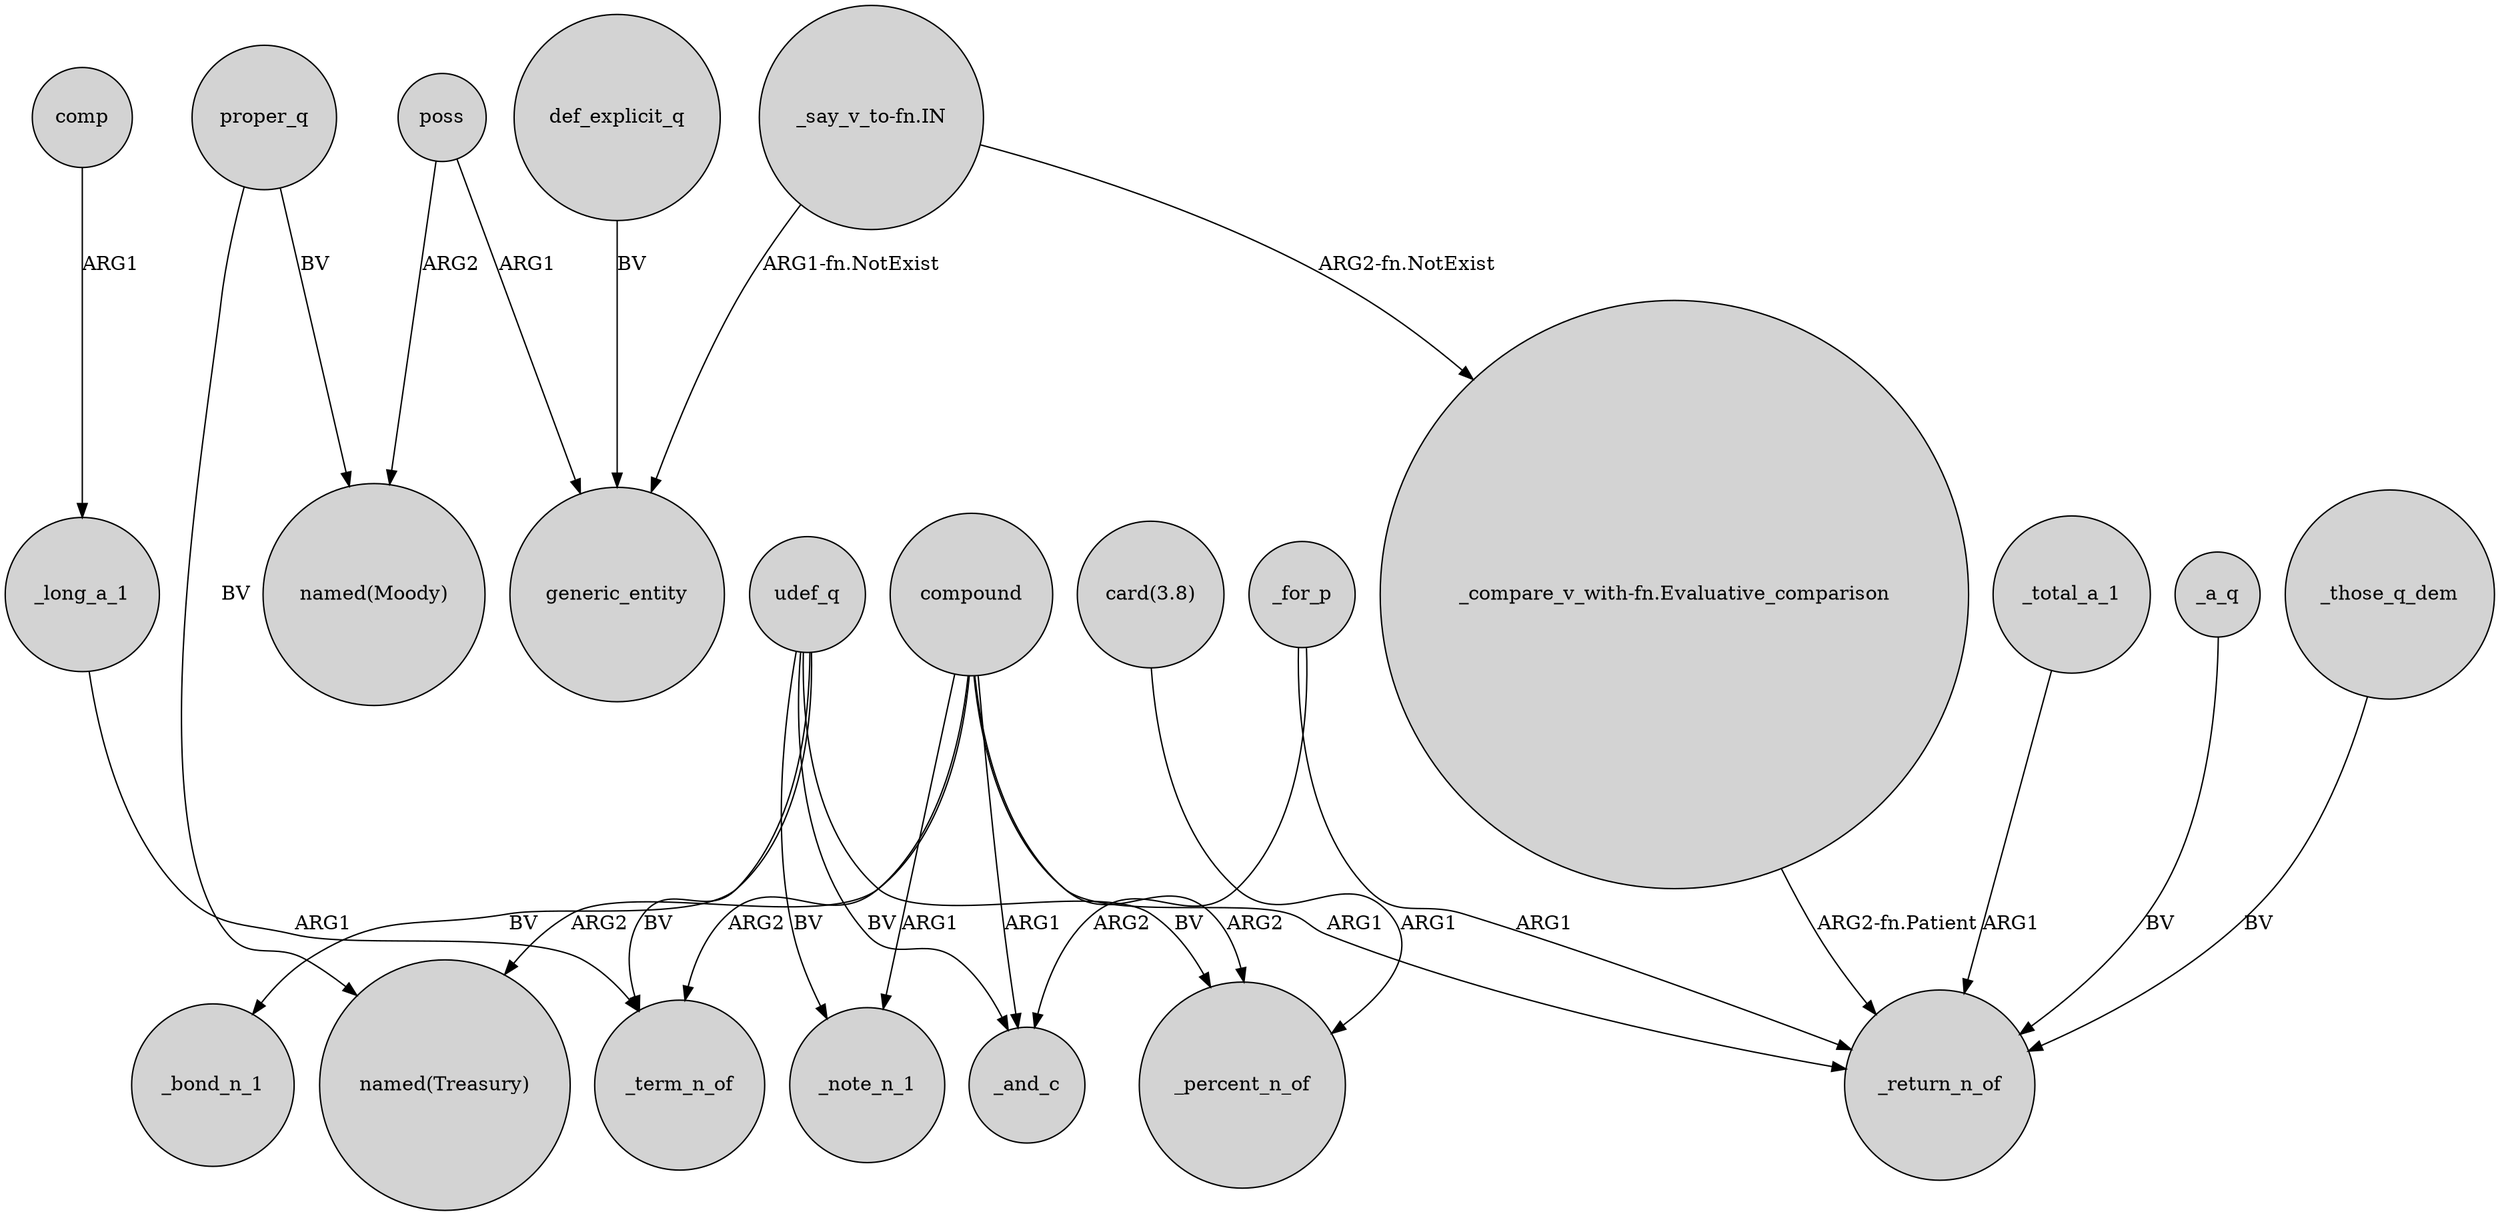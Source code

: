 digraph {
	node [shape=circle style=filled]
	compound -> "named(Treasury)" [label=ARG2]
	poss -> generic_entity [label=ARG1]
	_for_p -> _return_n_of [label=ARG1]
	compound -> _note_n_1 [label=ARG1]
	proper_q -> "named(Moody)" [label=BV]
	compound -> _term_n_of [label=ARG2]
	"card(3.8)" -> _percent_n_of [label=ARG1]
	def_explicit_q -> generic_entity [label=BV]
	_total_a_1 -> _return_n_of [label=ARG1]
	_for_p -> _and_c [label=ARG2]
	"_compare_v_with-fn.Evaluative_comparison" -> _return_n_of [label="ARG2-fn.Patient"]
	"_say_v_to-fn.IN" -> "_compare_v_with-fn.Evaluative_comparison" [label="ARG2-fn.NotExist"]
	compound -> _percent_n_of [label=ARG2]
	_a_q -> _return_n_of [label=BV]
	udef_q -> _bond_n_1 [label=BV]
	_those_q_dem -> _return_n_of [label=BV]
	compound -> _and_c [label=ARG1]
	udef_q -> _term_n_of [label=BV]
	proper_q -> "named(Treasury)" [label=BV]
	"_say_v_to-fn.IN" -> generic_entity [label="ARG1-fn.NotExist"]
	udef_q -> _percent_n_of [label=BV]
	udef_q -> _and_c [label=BV]
	compound -> _return_n_of [label=ARG1]
	udef_q -> _note_n_1 [label=BV]
	_long_a_1 -> _term_n_of [label=ARG1]
	poss -> "named(Moody)" [label=ARG2]
	comp -> _long_a_1 [label=ARG1]
}
